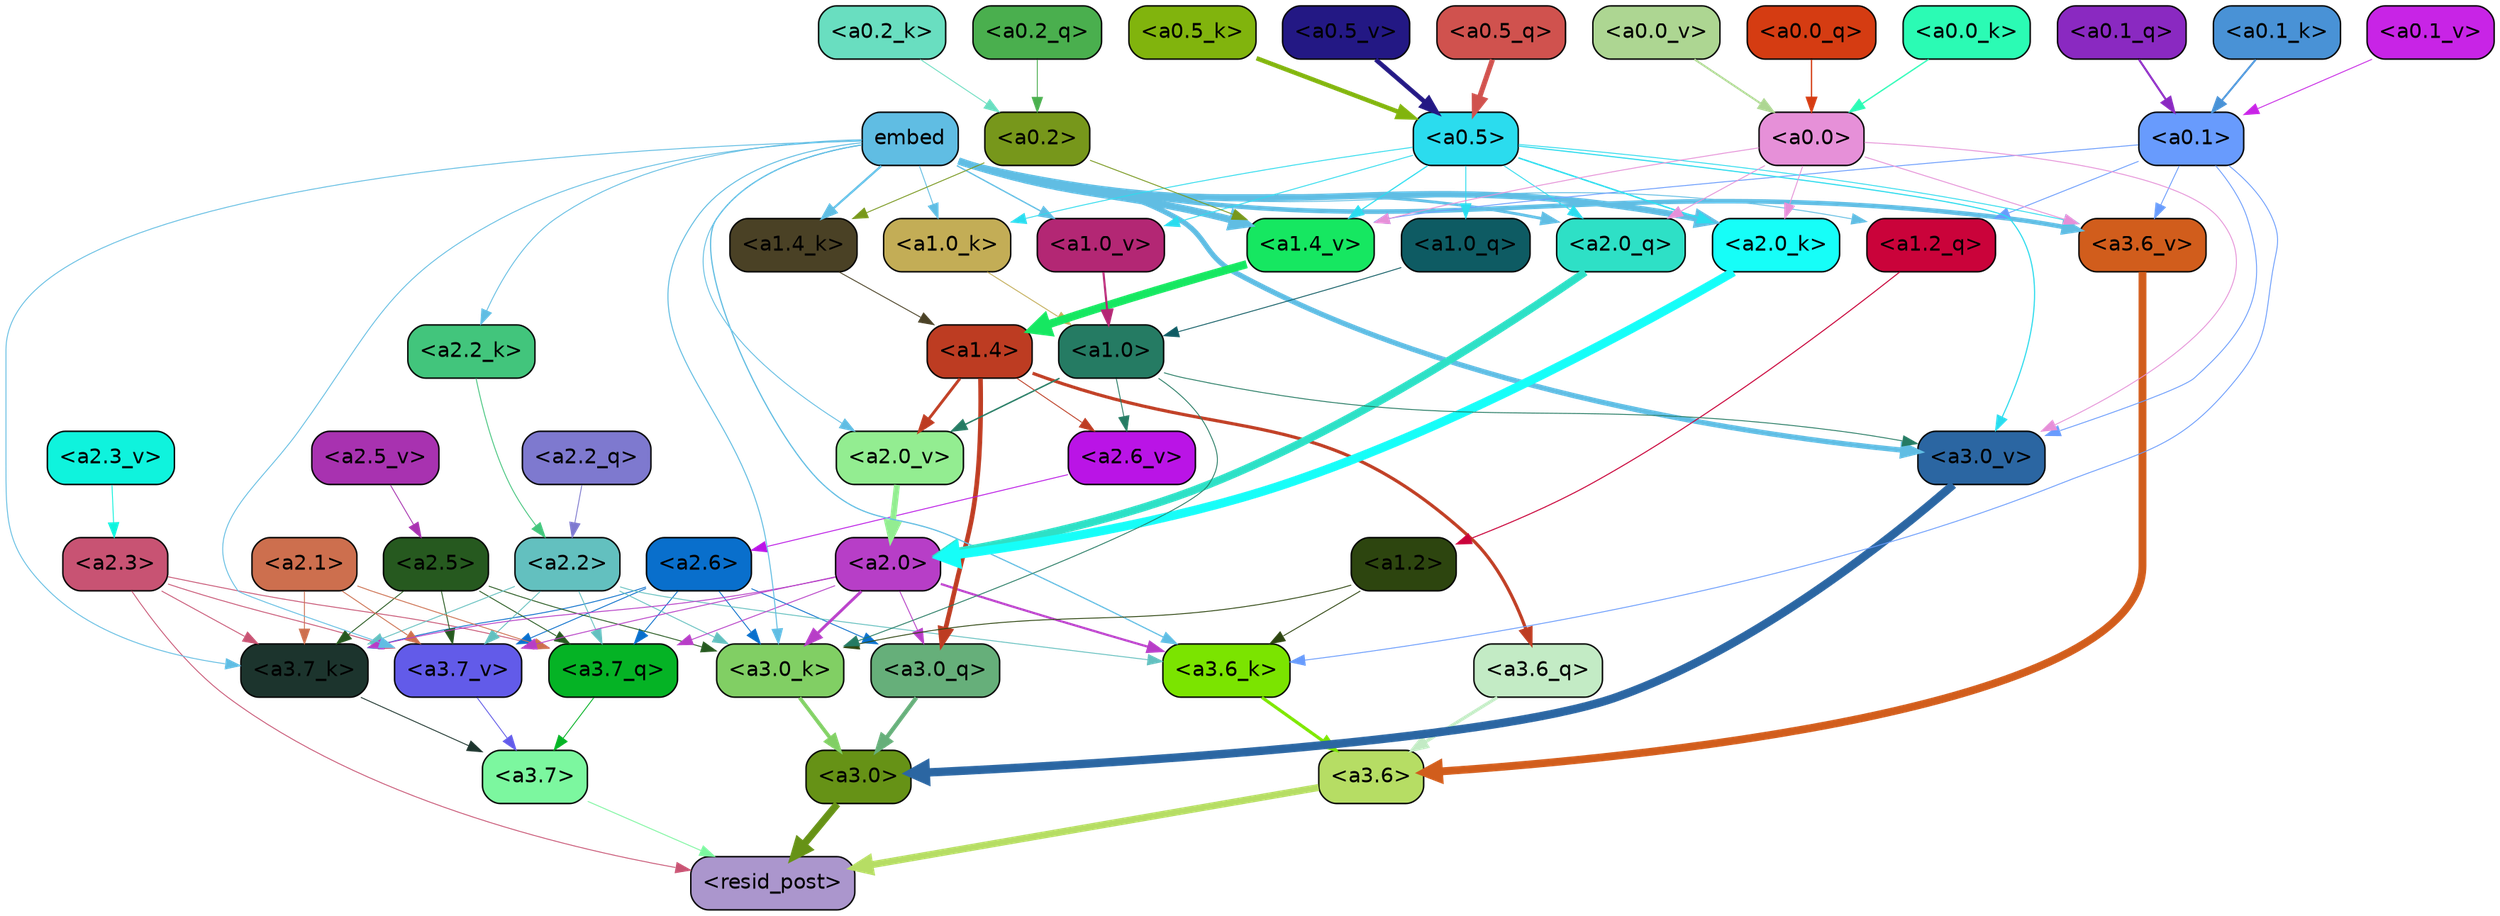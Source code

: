 strict digraph "" {
	graph [bgcolor=transparent,
		layout=dot,
		overlap=false,
		splines=true
	];
	"<a3.7>"	[color=black,
		fillcolor="#7cf79f",
		fontname=Helvetica,
		shape=box,
		style="filled, rounded"];
	"<resid_post>"	[color=black,
		fillcolor="#ab96cd",
		fontname=Helvetica,
		shape=box,
		style="filled, rounded"];
	"<a3.7>" -> "<resid_post>"	[color="#7cf79f",
		penwidth=0.6];
	"<a3.6>"	[color=black,
		fillcolor="#b6dd64",
		fontname=Helvetica,
		shape=box,
		style="filled, rounded"];
	"<a3.6>" -> "<resid_post>"	[color="#b6dd64",
		penwidth=4.7534414529800415];
	"<a3.0>"	[color=black,
		fillcolor="#669216",
		fontname=Helvetica,
		shape=box,
		style="filled, rounded"];
	"<a3.0>" -> "<resid_post>"	[color="#669216",
		penwidth=4.898576855659485];
	"<a2.3>"	[color=black,
		fillcolor="#c85373",
		fontname=Helvetica,
		shape=box,
		style="filled, rounded"];
	"<a2.3>" -> "<resid_post>"	[color="#c85373",
		penwidth=0.6];
	"<a3.7_q>"	[color=black,
		fillcolor="#05b325",
		fontname=Helvetica,
		shape=box,
		style="filled, rounded"];
	"<a2.3>" -> "<a3.7_q>"	[color="#c85373",
		penwidth=0.6];
	"<a3.7_k>"	[color=black,
		fillcolor="#1c342d",
		fontname=Helvetica,
		shape=box,
		style="filled, rounded"];
	"<a2.3>" -> "<a3.7_k>"	[color="#c85373",
		penwidth=0.6];
	"<a3.7_v>"	[color=black,
		fillcolor="#625be9",
		fontname=Helvetica,
		shape=box,
		style="filled, rounded"];
	"<a2.3>" -> "<a3.7_v>"	[color="#c85373",
		penwidth=0.6];
	"<a3.7_q>" -> "<a3.7>"	[color="#05b325",
		penwidth=0.6];
	"<a3.6_q>"	[color=black,
		fillcolor="#c3ebc5",
		fontname=Helvetica,
		shape=box,
		style="filled, rounded"];
	"<a3.6_q>" -> "<a3.6>"	[color="#c3ebc5",
		penwidth=2.160832464694977];
	"<a3.0_q>"	[color=black,
		fillcolor="#66af7a",
		fontname=Helvetica,
		shape=box,
		style="filled, rounded"];
	"<a3.0_q>" -> "<a3.0>"	[color="#66af7a",
		penwidth=2.870753765106201];
	"<a3.7_k>" -> "<a3.7>"	[color="#1c342d",
		penwidth=0.6];
	"<a3.6_k>"	[color=black,
		fillcolor="#7be400",
		fontname=Helvetica,
		shape=box,
		style="filled, rounded"];
	"<a3.6_k>" -> "<a3.6>"	[color="#7be400",
		penwidth=2.13908451795578];
	"<a3.0_k>"	[color=black,
		fillcolor="#81cf64",
		fontname=Helvetica,
		shape=box,
		style="filled, rounded"];
	"<a3.0_k>" -> "<a3.0>"	[color="#81cf64",
		penwidth=2.520303964614868];
	"<a3.7_v>" -> "<a3.7>"	[color="#625be9",
		penwidth=0.6];
	"<a3.6_v>"	[color=black,
		fillcolor="#d15d1c",
		fontname=Helvetica,
		shape=box,
		style="filled, rounded"];
	"<a3.6_v>" -> "<a3.6>"	[color="#d15d1c",
		penwidth=5.297133803367615];
	"<a3.0_v>"	[color=black,
		fillcolor="#2b66a2",
		fontname=Helvetica,
		shape=box,
		style="filled, rounded"];
	"<a3.0_v>" -> "<a3.0>"	[color="#2b66a2",
		penwidth=5.680712580680847];
	"<a2.6>"	[color=black,
		fillcolor="#096fcc",
		fontname=Helvetica,
		shape=box,
		style="filled, rounded"];
	"<a2.6>" -> "<a3.7_q>"	[color="#096fcc",
		penwidth=0.6];
	"<a2.6>" -> "<a3.0_q>"	[color="#096fcc",
		penwidth=0.6];
	"<a2.6>" -> "<a3.7_k>"	[color="#096fcc",
		penwidth=0.6];
	"<a2.6>" -> "<a3.0_k>"	[color="#096fcc",
		penwidth=0.6];
	"<a2.6>" -> "<a3.7_v>"	[color="#096fcc",
		penwidth=0.6];
	"<a2.5>"	[color=black,
		fillcolor="#26591f",
		fontname=Helvetica,
		shape=box,
		style="filled, rounded"];
	"<a2.5>" -> "<a3.7_q>"	[color="#26591f",
		penwidth=0.6];
	"<a2.5>" -> "<a3.7_k>"	[color="#26591f",
		penwidth=0.6];
	"<a2.5>" -> "<a3.0_k>"	[color="#26591f",
		penwidth=0.6];
	"<a2.5>" -> "<a3.7_v>"	[color="#26591f",
		penwidth=0.6];
	"<a2.2>"	[color=black,
		fillcolor="#63c0bf",
		fontname=Helvetica,
		shape=box,
		style="filled, rounded"];
	"<a2.2>" -> "<a3.7_q>"	[color="#63c0bf",
		penwidth=0.6];
	"<a2.2>" -> "<a3.7_k>"	[color="#63c0bf",
		penwidth=0.6];
	"<a2.2>" -> "<a3.6_k>"	[color="#63c0bf",
		penwidth=0.6];
	"<a2.2>" -> "<a3.0_k>"	[color="#63c0bf",
		penwidth=0.6];
	"<a2.2>" -> "<a3.7_v>"	[color="#63c0bf",
		penwidth=0.6];
	"<a2.1>"	[color=black,
		fillcolor="#cd6f4e",
		fontname=Helvetica,
		shape=box,
		style="filled, rounded"];
	"<a2.1>" -> "<a3.7_q>"	[color="#cd6f4e",
		penwidth=0.6];
	"<a2.1>" -> "<a3.7_k>"	[color="#cd6f4e",
		penwidth=0.6];
	"<a2.1>" -> "<a3.7_v>"	[color="#cd6f4e",
		penwidth=0.6];
	"<a2.0>"	[color=black,
		fillcolor="#b73ec7",
		fontname=Helvetica,
		shape=box,
		style="filled, rounded"];
	"<a2.0>" -> "<a3.7_q>"	[color="#b73ec7",
		penwidth=0.6];
	"<a2.0>" -> "<a3.0_q>"	[color="#b73ec7",
		penwidth=0.6];
	"<a2.0>" -> "<a3.7_k>"	[color="#b73ec7",
		penwidth=0.6];
	"<a2.0>" -> "<a3.6_k>"	[color="#b73ec7",
		penwidth=1.4807794839143753];
	"<a2.0>" -> "<a3.0_k>"	[color="#b73ec7",
		penwidth=1.9436544477939606];
	"<a2.0>" -> "<a3.7_v>"	[color="#b73ec7",
		penwidth=0.6];
	"<a1.4>"	[color=black,
		fillcolor="#bd3c22",
		fontname=Helvetica,
		shape=box,
		style="filled, rounded"];
	"<a1.4>" -> "<a3.6_q>"	[color="#bd3c22",
		penwidth=2.1635248363018036];
	"<a1.4>" -> "<a3.0_q>"	[color="#bd3c22",
		penwidth=3.1362746953964233];
	"<a2.6_v>"	[color=black,
		fillcolor="#ba14e6",
		fontname=Helvetica,
		shape=box,
		style="filled, rounded"];
	"<a1.4>" -> "<a2.6_v>"	[color="#bd3c22",
		penwidth=0.6];
	"<a2.0_v>"	[color=black,
		fillcolor="#93ed91",
		fontname=Helvetica,
		shape=box,
		style="filled, rounded"];
	"<a1.4>" -> "<a2.0_v>"	[color="#bd3c22",
		penwidth=1.9271827340126038];
	embed	[color=black,
		fillcolor="#60bde3",
		fontname=Helvetica,
		shape=box,
		style="filled, rounded"];
	embed -> "<a3.7_k>"	[color="#60bde3",
		penwidth=0.6];
	embed -> "<a3.6_k>"	[color="#60bde3",
		penwidth=0.8202246725559235];
	embed -> "<a3.0_k>"	[color="#60bde3",
		penwidth=0.6771316379308701];
	embed -> "<a3.7_v>"	[color="#60bde3",
		penwidth=0.6];
	embed -> "<a3.6_v>"	[color="#60bde3",
		penwidth=3.067279100418091];
	embed -> "<a3.0_v>"	[color="#60bde3",
		penwidth=3.5202720761299133];
	"<a2.0_q>"	[color=black,
		fillcolor="#2ee0c6",
		fontname=Helvetica,
		shape=box,
		style="filled, rounded"];
	embed -> "<a2.0_q>"	[color="#60bde3",
		penwidth=1.9194039106369019];
	"<a2.2_k>"	[color=black,
		fillcolor="#42c57c",
		fontname=Helvetica,
		shape=box,
		style="filled, rounded"];
	embed -> "<a2.2_k>"	[color="#60bde3",
		penwidth=0.6];
	"<a2.0_k>"	[color=black,
		fillcolor="#16fef8",
		fontname=Helvetica,
		shape=box,
		style="filled, rounded"];
	embed -> "<a2.0_k>"	[color="#60bde3",
		penwidth=4.28515887260437];
	embed -> "<a2.0_v>"	[color="#60bde3",
		penwidth=0.6];
	"<a1.2_q>"	[color=black,
		fillcolor="#ca033a",
		fontname=Helvetica,
		shape=box,
		style="filled, rounded"];
	embed -> "<a1.2_q>"	[color="#60bde3",
		penwidth=0.6];
	"<a1.4_k>"	[color=black,
		fillcolor="#4a4125",
		fontname=Helvetica,
		shape=box,
		style="filled, rounded"];
	embed -> "<a1.4_k>"	[color="#60bde3",
		penwidth=1.441945195198059];
	"<a1.0_k>"	[color=black,
		fillcolor="#c3ad56",
		fontname=Helvetica,
		shape=box,
		style="filled, rounded"];
	embed -> "<a1.0_k>"	[color="#60bde3",
		penwidth=0.6];
	"<a1.4_v>"	[color=black,
		fillcolor="#16e761",
		fontname=Helvetica,
		shape=box,
		style="filled, rounded"];
	embed -> "<a1.4_v>"	[color="#60bde3",
		penwidth=4.830149412155151];
	"<a1.0_v>"	[color=black,
		fillcolor="#b32774",
		fontname=Helvetica,
		shape=box,
		style="filled, rounded"];
	embed -> "<a1.0_v>"	[color="#60bde3",
		penwidth=0.8981428295373917];
	"<a1.2>"	[color=black,
		fillcolor="#2d450f",
		fontname=Helvetica,
		shape=box,
		style="filled, rounded"];
	"<a1.2>" -> "<a3.6_k>"	[color="#2d450f",
		penwidth=0.6];
	"<a1.2>" -> "<a3.0_k>"	[color="#2d450f",
		penwidth=0.6];
	"<a0.1>"	[color=black,
		fillcolor="#689bfd",
		fontname=Helvetica,
		shape=box,
		style="filled, rounded"];
	"<a0.1>" -> "<a3.6_k>"	[color="#689bfd",
		penwidth=0.6];
	"<a0.1>" -> "<a3.6_v>"	[color="#689bfd",
		penwidth=0.6];
	"<a0.1>" -> "<a3.0_v>"	[color="#689bfd",
		penwidth=0.6];
	"<a0.1>" -> "<a1.2_q>"	[color="#689bfd",
		penwidth=0.6];
	"<a0.1>" -> "<a1.4_v>"	[color="#689bfd",
		penwidth=0.6];
	"<a1.0>"	[color=black,
		fillcolor="#257b63",
		fontname=Helvetica,
		shape=box,
		style="filled, rounded"];
	"<a1.0>" -> "<a3.0_k>"	[color="#257b63",
		penwidth=0.6];
	"<a1.0>" -> "<a3.0_v>"	[color="#257b63",
		penwidth=0.6];
	"<a1.0>" -> "<a2.6_v>"	[color="#257b63",
		penwidth=0.6];
	"<a1.0>" -> "<a2.0_v>"	[color="#257b63",
		penwidth=0.9754131138324738];
	"<a0.5>"	[color=black,
		fillcolor="#2bdcee",
		fontname=Helvetica,
		shape=box,
		style="filled, rounded"];
	"<a0.5>" -> "<a3.6_v>"	[color="#2bdcee",
		penwidth=0.6];
	"<a0.5>" -> "<a3.0_v>"	[color="#2bdcee",
		penwidth=0.764040544629097];
	"<a0.5>" -> "<a2.0_q>"	[color="#2bdcee",
		penwidth=0.6];
	"<a0.5>" -> "<a2.0_k>"	[color="#2bdcee",
		penwidth=0.9763890504837036];
	"<a1.0_q>"	[color=black,
		fillcolor="#0e5b63",
		fontname=Helvetica,
		shape=box,
		style="filled, rounded"];
	"<a0.5>" -> "<a1.0_q>"	[color="#2bdcee",
		penwidth=0.6];
	"<a0.5>" -> "<a1.0_k>"	[color="#2bdcee",
		penwidth=0.6];
	"<a0.5>" -> "<a1.4_v>"	[color="#2bdcee",
		penwidth=0.7723740935325623];
	"<a0.5>" -> "<a1.0_v>"	[color="#2bdcee",
		penwidth=0.6];
	"<a0.0>"	[color=black,
		fillcolor="#e690d8",
		fontname=Helvetica,
		shape=box,
		style="filled, rounded"];
	"<a0.0>" -> "<a3.6_v>"	[color="#e690d8",
		penwidth=0.6];
	"<a0.0>" -> "<a3.0_v>"	[color="#e690d8",
		penwidth=0.6];
	"<a0.0>" -> "<a2.0_q>"	[color="#e690d8",
		penwidth=0.6];
	"<a0.0>" -> "<a2.0_k>"	[color="#e690d8",
		penwidth=0.6];
	"<a0.0>" -> "<a1.4_v>"	[color="#e690d8",
		penwidth=0.6];
	"<a2.2_q>"	[color=black,
		fillcolor="#7e79cf",
		fontname=Helvetica,
		shape=box,
		style="filled, rounded"];
	"<a2.2_q>" -> "<a2.2>"	[color="#7e79cf",
		penwidth=0.6];
	"<a2.0_q>" -> "<a2.0>"	[color="#2ee0c6",
		penwidth=5.313405752182007];
	"<a2.2_k>" -> "<a2.2>"	[color="#42c57c",
		penwidth=0.6];
	"<a2.0_k>" -> "<a2.0>"	[color="#16fef8",
		penwidth=6.029795527458191];
	"<a2.6_v>" -> "<a2.6>"	[color="#ba14e6",
		penwidth=0.6];
	"<a2.5_v>"	[color=black,
		fillcolor="#a832b0",
		fontname=Helvetica,
		shape=box,
		style="filled, rounded"];
	"<a2.5_v>" -> "<a2.5>"	[color="#a832b0",
		penwidth=0.6];
	"<a2.3_v>"	[color=black,
		fillcolor="#0ff3dd",
		fontname=Helvetica,
		shape=box,
		style="filled, rounded"];
	"<a2.3_v>" -> "<a2.3>"	[color="#0ff3dd",
		penwidth=0.6];
	"<a2.0_v>" -> "<a2.0>"	[color="#93ed91",
		penwidth=4.041402816772461];
	"<a1.2_q>" -> "<a1.2>"	[color="#ca033a",
		penwidth=0.6924253702163696];
	"<a1.0_q>" -> "<a1.0>"	[color="#0e5b63",
		penwidth=0.6];
	"<a1.4_k>" -> "<a1.4>"	[color="#4a4125",
		penwidth=0.6];
	"<a1.0_k>" -> "<a1.0>"	[color="#c3ad56",
		penwidth=0.6];
	"<a1.4_v>" -> "<a1.4>"	[color="#16e761",
		penwidth=5.515027642250061];
	"<a1.0_v>" -> "<a1.0>"	[color="#b32774",
		penwidth=1.4252789914608002];
	"<a0.2>"	[color=black,
		fillcolor="#77971b",
		fontname=Helvetica,
		shape=box,
		style="filled, rounded"];
	"<a0.2>" -> "<a1.4_k>"	[color="#77971b",
		penwidth=0.6];
	"<a0.2>" -> "<a1.4_v>"	[color="#77971b",
		penwidth=0.6];
	"<a0.5_q>"	[color=black,
		fillcolor="#d0524e",
		fontname=Helvetica,
		shape=box,
		style="filled, rounded"];
	"<a0.5_q>" -> "<a0.5>"	[color="#d0524e",
		penwidth=3.470327615737915];
	"<a0.2_q>"	[color=black,
		fillcolor="#4aaf4e",
		fontname=Helvetica,
		shape=box,
		style="filled, rounded"];
	"<a0.2_q>" -> "<a0.2>"	[color="#4aaf4e",
		penwidth=0.6];
	"<a0.1_q>"	[color=black,
		fillcolor="#8a29c1",
		fontname=Helvetica,
		shape=box,
		style="filled, rounded"];
	"<a0.1_q>" -> "<a0.1>"	[color="#8a29c1",
		penwidth=1.4035804867744446];
	"<a0.0_q>"	[color=black,
		fillcolor="#d53c12",
		fontname=Helvetica,
		shape=box,
		style="filled, rounded"];
	"<a0.0_q>" -> "<a0.0>"	[color="#d53c12",
		penwidth=0.8884857892990112];
	"<a0.5_k>"	[color=black,
		fillcolor="#81b40d",
		fontname=Helvetica,
		shape=box,
		style="filled, rounded"];
	"<a0.5_k>" -> "<a0.5>"	[color="#81b40d",
		penwidth=3.017053723335266];
	"<a0.2_k>"	[color=black,
		fillcolor="#69dec0",
		fontname=Helvetica,
		shape=box,
		style="filled, rounded"];
	"<a0.2_k>" -> "<a0.2>"	[color="#69dec0",
		penwidth=0.6];
	"<a0.1_k>"	[color=black,
		fillcolor="#4992d6",
		fontname=Helvetica,
		shape=box,
		style="filled, rounded"];
	"<a0.1_k>" -> "<a0.1>"	[color="#4992d6",
		penwidth=1.3217589855194092];
	"<a0.0_k>"	[color=black,
		fillcolor="#2bfbb4",
		fontname=Helvetica,
		shape=box,
		style="filled, rounded"];
	"<a0.0_k>" -> "<a0.0>"	[color="#2bfbb4",
		penwidth=0.8782260417938232];
	"<a0.5_v>"	[color=black,
		fillcolor="#231884",
		fontname=Helvetica,
		shape=box,
		style="filled, rounded"];
	"<a0.5_v>" -> "<a0.5>"	[color="#231884",
		penwidth=3.088594377040863];
	"<a0.1_v>"	[color=black,
		fillcolor="#c824e6",
		fontname=Helvetica,
		shape=box,
		style="filled, rounded"];
	"<a0.1_v>" -> "<a0.1>"	[color="#c824e6",
		penwidth=0.6];
	"<a0.0_v>"	[color=black,
		fillcolor="#add692",
		fontname=Helvetica,
		shape=box,
		style="filled, rounded"];
	"<a0.0_v>" -> "<a0.0>"	[color="#add692",
		penwidth=1.2872320413589478];
}
